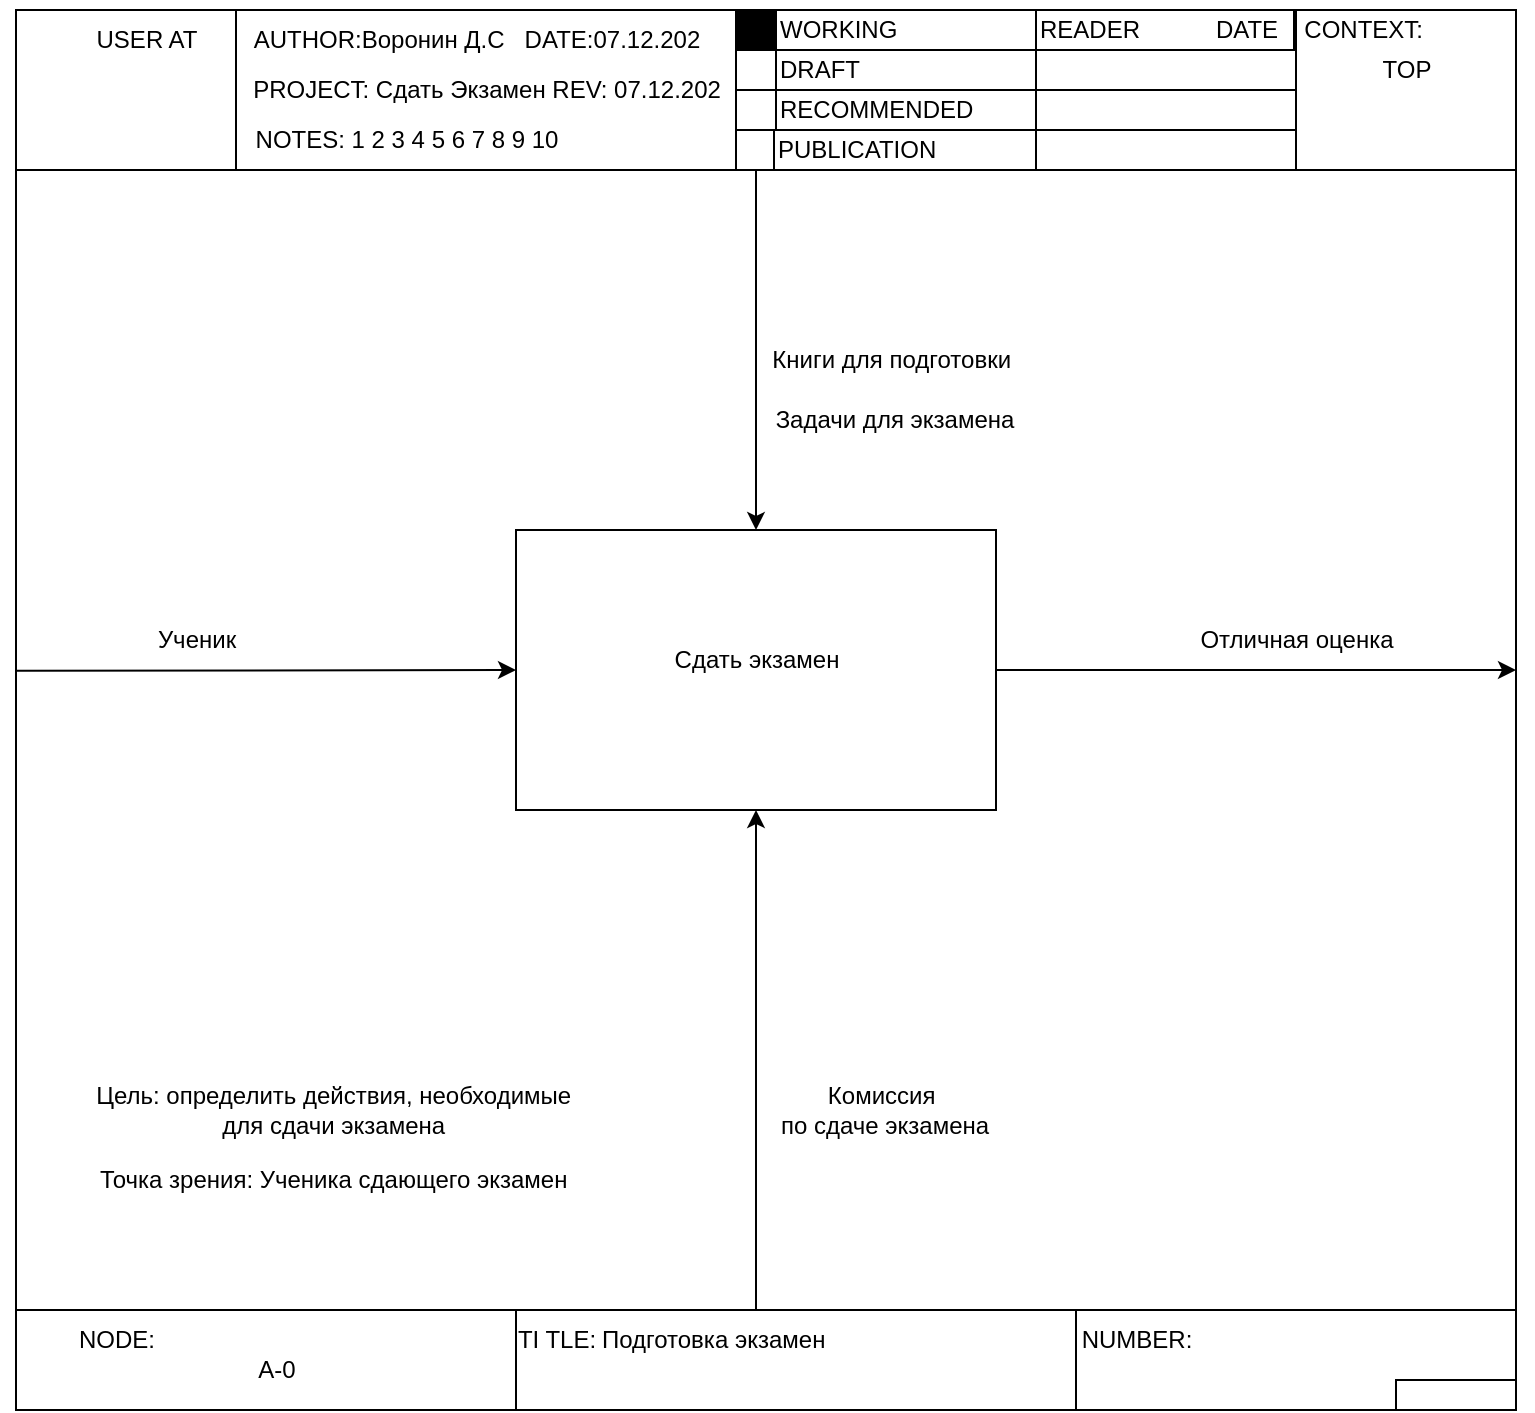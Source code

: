 <mxfile version="20.7.4" type="github" pages="2">
  <diagram id="AU1h5qC7UhK6nG-augtv" name="Sda4a exam">
    <mxGraphModel dx="1687" dy="-270" grid="1" gridSize="10" guides="1" tooltips="1" connect="1" arrows="1" fold="1" page="1" pageScale="1" pageWidth="827" pageHeight="1169" math="0" shadow="0">
      <root>
        <mxCell id="0" />
        <mxCell id="1" parent="0" />
        <mxCell id="MlrMH3xh64QJHFaaRlVA-1" value="" style="rounded=0;whiteSpace=wrap;html=1;" vertex="1" parent="1">
          <mxGeometry x="50" y="1235" width="750" height="700" as="geometry" />
        </mxCell>
        <mxCell id="MlrMH3xh64QJHFaaRlVA-2" value="" style="rounded=0;whiteSpace=wrap;html=1;" vertex="1" parent="1">
          <mxGeometry x="50" y="1235" width="110" height="80" as="geometry" />
        </mxCell>
        <mxCell id="MlrMH3xh64QJHFaaRlVA-3" value="USER AT" style="text;html=1;align=center;verticalAlign=middle;resizable=0;points=[];autosize=1;strokeColor=none;fillColor=none;" vertex="1" parent="1">
          <mxGeometry x="80" y="1235" width="70" height="30" as="geometry" />
        </mxCell>
        <mxCell id="MlrMH3xh64QJHFaaRlVA-4" value="" style="rounded=0;whiteSpace=wrap;html=1;" vertex="1" parent="1">
          <mxGeometry x="160" y="1235" width="250" height="80" as="geometry" />
        </mxCell>
        <mxCell id="MlrMH3xh64QJHFaaRlVA-5" value="AUTHOR:Воронин Д.С&amp;nbsp; &amp;nbsp;DATE:07.12.202" style="text;html=1;align=center;verticalAlign=middle;resizable=0;points=[];autosize=1;strokeColor=none;fillColor=none;" vertex="1" parent="1">
          <mxGeometry x="155" y="1235" width="250" height="30" as="geometry" />
        </mxCell>
        <mxCell id="MlrMH3xh64QJHFaaRlVA-6" value="PROJECT: Сдать Экзамен REV: 07.12.202" style="text;html=1;align=center;verticalAlign=middle;resizable=0;points=[];autosize=1;strokeColor=none;fillColor=none;" vertex="1" parent="1">
          <mxGeometry x="155" y="1260" width="260" height="30" as="geometry" />
        </mxCell>
        <mxCell id="MlrMH3xh64QJHFaaRlVA-7" value="NOTES: 1 2 3 4 5 6 7 8 9 10" style="text;html=1;align=center;verticalAlign=middle;resizable=0;points=[];autosize=1;strokeColor=none;fillColor=none;" vertex="1" parent="1">
          <mxGeometry x="160" y="1285" width="170" height="30" as="geometry" />
        </mxCell>
        <mxCell id="MlrMH3xh64QJHFaaRlVA-8" value="" style="rounded=0;whiteSpace=wrap;html=1;fillColor=#000000;" vertex="1" parent="1">
          <mxGeometry x="410" y="1235" width="20" height="20" as="geometry" />
        </mxCell>
        <mxCell id="MlrMH3xh64QJHFaaRlVA-9" value="" style="rounded=0;whiteSpace=wrap;html=1;" vertex="1" parent="1">
          <mxGeometry x="410" y="1255" width="20" height="20" as="geometry" />
        </mxCell>
        <mxCell id="MlrMH3xh64QJHFaaRlVA-10" value="" style="rounded=0;whiteSpace=wrap;html=1;" vertex="1" parent="1">
          <mxGeometry x="410" y="1275" width="20" height="20" as="geometry" />
        </mxCell>
        <mxCell id="MlrMH3xh64QJHFaaRlVA-11" value="" style="rounded=0;whiteSpace=wrap;html=1;" vertex="1" parent="1">
          <mxGeometry x="410" y="1295" width="20" height="20" as="geometry" />
        </mxCell>
        <mxCell id="MlrMH3xh64QJHFaaRlVA-12" value="DRAFT" style="rounded=0;whiteSpace=wrap;html=1;align=left;" vertex="1" parent="1">
          <mxGeometry x="430" y="1255" width="130" height="20" as="geometry" />
        </mxCell>
        <mxCell id="MlrMH3xh64QJHFaaRlVA-13" value="RECOMMENDED" style="rounded=0;whiteSpace=wrap;html=1;align=left;" vertex="1" parent="1">
          <mxGeometry x="430" y="1275" width="130" height="20" as="geometry" />
        </mxCell>
        <mxCell id="MlrMH3xh64QJHFaaRlVA-14" value="PUBLICATION" style="rounded=0;whiteSpace=wrap;html=1;align=left;" vertex="1" parent="1">
          <mxGeometry x="429" y="1295" width="131" height="20" as="geometry" />
        </mxCell>
        <mxCell id="MlrMH3xh64QJHFaaRlVA-15" value="WORKING" style="rounded=0;whiteSpace=wrap;html=1;align=left;" vertex="1" parent="1">
          <mxGeometry x="430" y="1235" width="130" height="20" as="geometry" />
        </mxCell>
        <mxCell id="MlrMH3xh64QJHFaaRlVA-16" value="" style="rounded=0;whiteSpace=wrap;html=1;" vertex="1" parent="1">
          <mxGeometry x="560" y="1255" width="130" height="20" as="geometry" />
        </mxCell>
        <mxCell id="MlrMH3xh64QJHFaaRlVA-17" value="" style="rounded=0;whiteSpace=wrap;html=1;" vertex="1" parent="1">
          <mxGeometry x="560" y="1275" width="130" height="20" as="geometry" />
        </mxCell>
        <mxCell id="MlrMH3xh64QJHFaaRlVA-18" value="" style="rounded=0;whiteSpace=wrap;html=1;" vertex="1" parent="1">
          <mxGeometry x="560" y="1295" width="130" height="20" as="geometry" />
        </mxCell>
        <mxCell id="MlrMH3xh64QJHFaaRlVA-19" value="&lt;div style=&quot;&quot;&gt;&lt;span style=&quot;background-color: initial;&quot;&gt;READER&amp;nbsp;&lt;/span&gt;&lt;/div&gt;" style="rounded=0;whiteSpace=wrap;html=1;align=left;" vertex="1" parent="1">
          <mxGeometry x="560" y="1235" width="129" height="20" as="geometry" />
        </mxCell>
        <mxCell id="MlrMH3xh64QJHFaaRlVA-20" value="DATE" style="text;html=1;align=center;verticalAlign=middle;resizable=0;points=[];autosize=1;strokeColor=none;fillColor=none;" vertex="1" parent="1">
          <mxGeometry x="640" y="1230" width="50" height="30" as="geometry" />
        </mxCell>
        <mxCell id="MlrMH3xh64QJHFaaRlVA-21" value="" style="rounded=0;whiteSpace=wrap;html=1;" vertex="1" parent="1">
          <mxGeometry x="690" y="1235" width="110" height="80" as="geometry" />
        </mxCell>
        <mxCell id="MlrMH3xh64QJHFaaRlVA-22" value="CONTEXT:&amp;nbsp;" style="text;html=1;align=center;verticalAlign=middle;resizable=0;points=[];autosize=1;strokeColor=none;fillColor=none;" vertex="1" parent="1">
          <mxGeometry x="680" y="1230" width="90" height="30" as="geometry" />
        </mxCell>
        <mxCell id="MlrMH3xh64QJHFaaRlVA-23" value="TOP" style="text;html=1;align=center;verticalAlign=middle;resizable=0;points=[];autosize=1;strokeColor=none;fillColor=none;" vertex="1" parent="1">
          <mxGeometry x="720" y="1250" width="50" height="30" as="geometry" />
        </mxCell>
        <mxCell id="MlrMH3xh64QJHFaaRlVA-24" value="" style="endArrow=classic;html=1;rounded=0;exitX=0.5;exitY=1;exitDx=0;exitDy=0;entryX=0.5;entryY=0;entryDx=0;entryDy=0;" edge="1" parent="1" source="MlrMH3xh64QJHFaaRlVA-11" target="MlrMH3xh64QJHFaaRlVA-25">
          <mxGeometry width="50" height="50" relative="1" as="geometry">
            <mxPoint x="419.5" y="1325" as="sourcePoint" />
            <mxPoint x="419.5" y="1487.4" as="targetPoint" />
          </mxGeometry>
        </mxCell>
        <mxCell id="MlrMH3xh64QJHFaaRlVA-25" value="" style="rounded=0;whiteSpace=wrap;html=1;" vertex="1" parent="1">
          <mxGeometry x="300" y="1495" width="240" height="140" as="geometry" />
        </mxCell>
        <mxCell id="MlrMH3xh64QJHFaaRlVA-26" value="" style="endArrow=classic;html=1;rounded=0;exitX=0;exitY=0.472;exitDx=0;exitDy=0;exitPerimeter=0;" edge="1" parent="1" source="MlrMH3xh64QJHFaaRlVA-1">
          <mxGeometry width="50" height="50" relative="1" as="geometry">
            <mxPoint x="73.5" y="1564.41" as="sourcePoint" />
            <mxPoint x="300" y="1565" as="targetPoint" />
          </mxGeometry>
        </mxCell>
        <mxCell id="MlrMH3xh64QJHFaaRlVA-27" value="" style="endArrow=classic;html=1;rounded=0;" edge="1" parent="1">
          <mxGeometry width="50" height="50" relative="1" as="geometry">
            <mxPoint x="420" y="1885" as="sourcePoint" />
            <mxPoint x="420" y="1635" as="targetPoint" />
          </mxGeometry>
        </mxCell>
        <mxCell id="MlrMH3xh64QJHFaaRlVA-28" value="" style="rounded=0;whiteSpace=wrap;html=1;" vertex="1" parent="1">
          <mxGeometry x="50" y="1885" width="250" height="50" as="geometry" />
        </mxCell>
        <mxCell id="MlrMH3xh64QJHFaaRlVA-29" value="" style="rounded=0;whiteSpace=wrap;html=1;" vertex="1" parent="1">
          <mxGeometry x="300" y="1885" width="280" height="50" as="geometry" />
        </mxCell>
        <mxCell id="MlrMH3xh64QJHFaaRlVA-30" value="" style="rounded=0;whiteSpace=wrap;html=1;" vertex="1" parent="1">
          <mxGeometry x="580" y="1885" width="220" height="50" as="geometry" />
        </mxCell>
        <mxCell id="MlrMH3xh64QJHFaaRlVA-31" value="" style="rounded=0;whiteSpace=wrap;html=1;" vertex="1" parent="1">
          <mxGeometry x="740" y="1920" width="60" height="15" as="geometry" />
        </mxCell>
        <mxCell id="MlrMH3xh64QJHFaaRlVA-32" value="NUMBER:" style="text;html=1;align=center;verticalAlign=middle;resizable=0;points=[];autosize=1;strokeColor=none;fillColor=none;" vertex="1" parent="1">
          <mxGeometry x="570" y="1885" width="80" height="30" as="geometry" />
        </mxCell>
        <mxCell id="MlrMH3xh64QJHFaaRlVA-33" value="TI TLE:" style="text;html=1;align=center;verticalAlign=middle;resizable=0;points=[];autosize=1;strokeColor=none;fillColor=none;" vertex="1" parent="1">
          <mxGeometry x="290" y="1885" width="60" height="30" as="geometry" />
        </mxCell>
        <mxCell id="MlrMH3xh64QJHFaaRlVA-34" value="NODE:" style="text;html=1;align=center;verticalAlign=middle;resizable=0;points=[];autosize=1;strokeColor=none;fillColor=none;" vertex="1" parent="1">
          <mxGeometry x="70" y="1885" width="60" height="30" as="geometry" />
        </mxCell>
        <mxCell id="MlrMH3xh64QJHFaaRlVA-35" value="A-0" style="text;html=1;align=center;verticalAlign=middle;resizable=0;points=[];autosize=1;strokeColor=none;fillColor=none;" vertex="1" parent="1">
          <mxGeometry x="160" y="1900" width="40" height="30" as="geometry" />
        </mxCell>
        <mxCell id="MlrMH3xh64QJHFaaRlVA-36" value="Книги для подготовки&amp;nbsp;" style="text;html=1;align=center;verticalAlign=middle;resizable=0;points=[];autosize=1;strokeColor=none;fillColor=none;" vertex="1" parent="1">
          <mxGeometry x="414" y="1395" width="150" height="30" as="geometry" />
        </mxCell>
        <mxCell id="MlrMH3xh64QJHFaaRlVA-37" value="Задачи для экзамена" style="text;html=1;align=center;verticalAlign=middle;resizable=0;points=[];autosize=1;strokeColor=none;fillColor=none;" vertex="1" parent="1">
          <mxGeometry x="419" y="1425" width="140" height="30" as="geometry" />
        </mxCell>
        <mxCell id="MlrMH3xh64QJHFaaRlVA-38" value="Отличная оценка" style="text;html=1;align=center;verticalAlign=middle;resizable=0;points=[];autosize=1;strokeColor=none;fillColor=none;" vertex="1" parent="1">
          <mxGeometry x="630" y="1535" width="120" height="30" as="geometry" />
        </mxCell>
        <mxCell id="MlrMH3xh64QJHFaaRlVA-39" value="Сдать экзамен" style="text;html=1;align=center;verticalAlign=middle;resizable=0;points=[];autosize=1;strokeColor=none;fillColor=none;" vertex="1" parent="1">
          <mxGeometry x="365" y="1545" width="110" height="30" as="geometry" />
        </mxCell>
        <mxCell id="MlrMH3xh64QJHFaaRlVA-40" value="Ученик" style="text;html=1;align=center;verticalAlign=middle;resizable=0;points=[];autosize=1;strokeColor=none;fillColor=none;" vertex="1" parent="1">
          <mxGeometry x="110" y="1535" width="60" height="30" as="geometry" />
        </mxCell>
        <mxCell id="MlrMH3xh64QJHFaaRlVA-41" value="&amp;nbsp; Подготовка экзамен" style="text;html=1;align=center;verticalAlign=middle;resizable=0;points=[];autosize=1;strokeColor=none;fillColor=none;" vertex="1" parent="1">
          <mxGeometry x="325" y="1885" width="140" height="30" as="geometry" />
        </mxCell>
        <mxCell id="MlrMH3xh64QJHFaaRlVA-42" value="Цель: определить действия, необходимые&amp;nbsp;&lt;br&gt;для сдачи экзамена&amp;nbsp;" style="text;html=1;align=center;verticalAlign=middle;resizable=0;points=[];autosize=1;strokeColor=none;fillColor=none;" vertex="1" parent="1">
          <mxGeometry x="80" y="1765" width="260" height="40" as="geometry" />
        </mxCell>
        <mxCell id="MlrMH3xh64QJHFaaRlVA-43" value="Точка зрения: Ученика сдающего экзамен&amp;nbsp;" style="text;html=1;align=center;verticalAlign=middle;resizable=0;points=[];autosize=1;strokeColor=none;fillColor=none;" vertex="1" parent="1">
          <mxGeometry x="80" y="1805" width="260" height="30" as="geometry" />
        </mxCell>
        <mxCell id="MlrMH3xh64QJHFaaRlVA-44" value="Комиссия&amp;nbsp; &lt;br&gt;по сдаче экзамена" style="text;html=1;align=center;verticalAlign=middle;resizable=0;points=[];autosize=1;strokeColor=none;fillColor=none;" vertex="1" parent="1">
          <mxGeometry x="419" y="1765" width="130" height="40" as="geometry" />
        </mxCell>
        <mxCell id="MlrMH3xh64QJHFaaRlVA-45" value="" style="endArrow=classic;html=1;rounded=0;exitX=1;exitY=0.5;exitDx=0;exitDy=0;" edge="1" parent="1" source="MlrMH3xh64QJHFaaRlVA-25">
          <mxGeometry width="50" height="50" relative="1" as="geometry">
            <mxPoint x="580" y="1565" as="sourcePoint" />
            <mxPoint x="800" y="1565" as="targetPoint" />
          </mxGeometry>
        </mxCell>
      </root>
    </mxGraphModel>
  </diagram>
  <diagram id="_8mA15CjSG2VDEjs8JzG" name="GAI (sda4a na prava)">
    <mxGraphModel dx="1195" dy="637" grid="1" gridSize="10" guides="1" tooltips="1" connect="1" arrows="1" fold="1" page="1" pageScale="1" pageWidth="827" pageHeight="1169" math="0" shadow="0">
      <root>
        <mxCell id="0" />
        <mxCell id="1" parent="0" />
        <mxCell id="jlKOLQJLLJxJAIOFsthk-1" value="книги для&amp;nbsp;&lt;br&gt;подготовки&amp;nbsp;" style="text;html=1;align=center;verticalAlign=middle;resizable=0;points=[];autosize=1;strokeColor=none;fillColor=none;" vertex="1" parent="1">
          <mxGeometry x="105" y="255" width="90" height="40" as="geometry" />
        </mxCell>
        <mxCell id="jlKOLQJLLJxJAIOFsthk-2" value="учеба" style="rounded=0;whiteSpace=wrap;html=1;" vertex="1" parent="1">
          <mxGeometry x="200" y="260" width="100" height="50" as="geometry" />
        </mxCell>
        <mxCell id="jlKOLQJLLJxJAIOFsthk-3" value="сдача устного экзамена&amp;nbsp;" style="rounded=0;whiteSpace=wrap;html=1;" vertex="1" parent="1">
          <mxGeometry x="340" y="340" width="90" height="40" as="geometry" />
        </mxCell>
        <mxCell id="jlKOLQJLLJxJAIOFsthk-4" value="сдача на автомобиле&amp;nbsp;" style="rounded=0;whiteSpace=wrap;html=1;" vertex="1" parent="1">
          <mxGeometry x="464" y="390" width="80" height="40" as="geometry" />
        </mxCell>
        <mxCell id="jlKOLQJLLJxJAIOFsthk-5" value="сдать" style="rounded=0;whiteSpace=wrap;html=1;" vertex="1" parent="1">
          <mxGeometry x="580" y="450" width="90" height="40" as="geometry" />
        </mxCell>
        <mxCell id="jlKOLQJLLJxJAIOFsthk-6" value="" style="endArrow=none;html=1;rounded=0;" edge="1" parent="1">
          <mxGeometry width="50" height="50" relative="1" as="geometry">
            <mxPoint x="110" y="480" as="sourcePoint" />
            <mxPoint x="110" y="290" as="targetPoint" />
          </mxGeometry>
        </mxCell>
        <mxCell id="jlKOLQJLLJxJAIOFsthk-7" value="" style="endArrow=classic;html=1;rounded=0;entryX=0;entryY=0.6;entryDx=0;entryDy=0;entryPerimeter=0;" edge="1" parent="1" target="jlKOLQJLLJxJAIOFsthk-2">
          <mxGeometry width="50" height="50" relative="1" as="geometry">
            <mxPoint x="90" y="290" as="sourcePoint" />
            <mxPoint x="160" y="240" as="targetPoint" />
          </mxGeometry>
        </mxCell>
        <mxCell id="jlKOLQJLLJxJAIOFsthk-8" value="" style="endArrow=classic;html=1;rounded=0;entryX=0;entryY=0.75;entryDx=0;entryDy=0;" edge="1" parent="1" target="jlKOLQJLLJxJAIOFsthk-3">
          <mxGeometry width="50" height="50" relative="1" as="geometry">
            <mxPoint x="110" y="370" as="sourcePoint" />
            <mxPoint x="310" y="370" as="targetPoint" />
            <Array as="points">
              <mxPoint x="110" y="370" />
            </Array>
          </mxGeometry>
        </mxCell>
        <mxCell id="jlKOLQJLLJxJAIOFsthk-9" value="" style="endArrow=classic;html=1;rounded=0;exitX=1;exitY=0.6;exitDx=0;exitDy=0;exitPerimeter=0;entryX=0;entryY=0.25;entryDx=0;entryDy=0;" edge="1" parent="1" source="jlKOLQJLLJxJAIOFsthk-2" target="jlKOLQJLLJxJAIOFsthk-3">
          <mxGeometry width="50" height="50" relative="1" as="geometry">
            <mxPoint x="330" y="280" as="sourcePoint" />
            <mxPoint x="320" y="350" as="targetPoint" />
            <Array as="points">
              <mxPoint x="320" y="290" />
              <mxPoint x="320" y="350" />
            </Array>
          </mxGeometry>
        </mxCell>
        <mxCell id="jlKOLQJLLJxJAIOFsthk-10" value="" style="endArrow=classic;html=1;rounded=0;exitX=1.011;exitY=0.378;exitDx=0;exitDy=0;exitPerimeter=0;entryX=0;entryY=0.5;entryDx=0;entryDy=0;" edge="1" parent="1" source="jlKOLQJLLJxJAIOFsthk-3" target="jlKOLQJLLJxJAIOFsthk-4">
          <mxGeometry width="50" height="50" relative="1" as="geometry">
            <mxPoint x="450" y="360" as="sourcePoint" />
            <mxPoint x="460" y="410" as="targetPoint" />
            <Array as="points">
              <mxPoint x="450" y="355" />
              <mxPoint x="450" y="410" />
            </Array>
          </mxGeometry>
        </mxCell>
        <mxCell id="jlKOLQJLLJxJAIOFsthk-11" value="" style="endArrow=classic;html=1;rounded=0;" edge="1" parent="1">
          <mxGeometry width="50" height="50" relative="1" as="geometry">
            <mxPoint x="390" y="540" as="sourcePoint" />
            <mxPoint x="390" y="380" as="targetPoint" />
          </mxGeometry>
        </mxCell>
        <mxCell id="jlKOLQJLLJxJAIOFsthk-12" value="" style="endArrow=classic;html=1;rounded=0;" edge="1" parent="1">
          <mxGeometry width="50" height="50" relative="1" as="geometry">
            <mxPoint x="110" y="420" as="sourcePoint" />
            <mxPoint x="464" y="420" as="targetPoint" />
          </mxGeometry>
        </mxCell>
        <mxCell id="jlKOLQJLLJxJAIOFsthk-13" value="" style="endArrow=classic;html=1;rounded=0;entryX=0.5;entryY=1;entryDx=0;entryDy=0;" edge="1" parent="1" target="jlKOLQJLLJxJAIOFsthk-2">
          <mxGeometry width="50" height="50" relative="1" as="geometry">
            <mxPoint x="250" y="540" as="sourcePoint" />
            <mxPoint x="255" y="310" as="targetPoint" />
          </mxGeometry>
        </mxCell>
        <mxCell id="jlKOLQJLLJxJAIOFsthk-14" value="" style="endArrow=classic;html=1;rounded=0;entryX=0;entryY=0.75;entryDx=0;entryDy=0;" edge="1" parent="1" target="jlKOLQJLLJxJAIOFsthk-5">
          <mxGeometry width="50" height="50" relative="1" as="geometry">
            <mxPoint x="110" y="480" as="sourcePoint" />
            <mxPoint x="440" y="480" as="targetPoint" />
          </mxGeometry>
        </mxCell>
        <mxCell id="jlKOLQJLLJxJAIOFsthk-15" value="" style="endArrow=classic;html=1;rounded=0;entryX=0;entryY=0.25;entryDx=0;entryDy=0;" edge="1" parent="1" target="jlKOLQJLLJxJAIOFsthk-5">
          <mxGeometry width="50" height="50" relative="1" as="geometry">
            <mxPoint x="544" y="410" as="sourcePoint" />
            <mxPoint x="560" y="460" as="targetPoint" />
            <Array as="points">
              <mxPoint x="570" y="410" />
              <mxPoint x="570" y="460" />
            </Array>
          </mxGeometry>
        </mxCell>
        <mxCell id="jlKOLQJLLJxJAIOFsthk-16" value="" style="endArrow=classic;html=1;rounded=0;entryX=0.5;entryY=0;entryDx=0;entryDy=0;" edge="1" parent="1" target="jlKOLQJLLJxJAIOFsthk-2">
          <mxGeometry width="50" height="50" relative="1" as="geometry">
            <mxPoint x="620" y="210" as="sourcePoint" />
            <mxPoint x="250" y="210" as="targetPoint" />
            <Array as="points">
              <mxPoint x="250" y="210" />
            </Array>
          </mxGeometry>
        </mxCell>
        <mxCell id="jlKOLQJLLJxJAIOFsthk-17" value="" style="endArrow=classic;html=1;rounded=0;entryX=0.5;entryY=0;entryDx=0;entryDy=0;" edge="1" parent="1" target="jlKOLQJLLJxJAIOFsthk-3">
          <mxGeometry width="50" height="50" relative="1" as="geometry">
            <mxPoint x="385" y="210" as="sourcePoint" />
            <mxPoint x="430" y="330" as="targetPoint" />
          </mxGeometry>
        </mxCell>
        <mxCell id="jlKOLQJLLJxJAIOFsthk-18" value="" style="endArrow=classic;html=1;rounded=0;entryX=0.581;entryY=-0.053;entryDx=0;entryDy=0;entryPerimeter=0;" edge="1" parent="1" target="jlKOLQJLLJxJAIOFsthk-4">
          <mxGeometry width="50" height="50" relative="1" as="geometry">
            <mxPoint x="510" y="210" as="sourcePoint" />
            <mxPoint x="510" y="370" as="targetPoint" />
          </mxGeometry>
        </mxCell>
        <mxCell id="jlKOLQJLLJxJAIOFsthk-19" value="" style="endArrow=classic;html=1;rounded=0;entryX=0.456;entryY=0.017;entryDx=0;entryDy=0;entryPerimeter=0;" edge="1" parent="1" target="jlKOLQJLLJxJAIOFsthk-5">
          <mxGeometry width="50" height="50" relative="1" as="geometry">
            <mxPoint x="620" y="210" as="sourcePoint" />
            <mxPoint x="620" y="330" as="targetPoint" />
          </mxGeometry>
        </mxCell>
        <mxCell id="jlKOLQJLLJxJAIOFsthk-20" value="" style="endArrow=classic;html=1;rounded=0;" edge="1" parent="1">
          <mxGeometry width="50" height="50" relative="1" as="geometry">
            <mxPoint x="670" y="470" as="sourcePoint" />
            <mxPoint x="760" y="470" as="targetPoint" />
          </mxGeometry>
        </mxCell>
        <mxCell id="jlKOLQJLLJxJAIOFsthk-21" value="" style="endArrow=none;html=1;rounded=0;startArrow=none;" edge="1" parent="1">
          <mxGeometry width="50" height="50" relative="1" as="geometry">
            <mxPoint x="390" y="540" as="sourcePoint" />
            <mxPoint x="630" y="540" as="targetPoint" />
          </mxGeometry>
        </mxCell>
        <mxCell id="jlKOLQJLLJxJAIOFsthk-22" value="" style="endArrow=classic;html=1;rounded=0;" edge="1" parent="1">
          <mxGeometry width="50" height="50" relative="1" as="geometry">
            <mxPoint x="504" y="540" as="sourcePoint" />
            <mxPoint x="504" y="430" as="targetPoint" />
          </mxGeometry>
        </mxCell>
        <mxCell id="jlKOLQJLLJxJAIOFsthk-23" value="" style="endArrow=classic;html=1;rounded=0;" edge="1" parent="1">
          <mxGeometry width="50" height="50" relative="1" as="geometry">
            <mxPoint x="630" y="540" as="sourcePoint" />
            <mxPoint x="630" y="490" as="targetPoint" />
          </mxGeometry>
        </mxCell>
        <mxCell id="jlKOLQJLLJxJAIOFsthk-24" value="экзаменатор&amp;nbsp;" style="text;html=1;align=center;verticalAlign=middle;resizable=0;points=[];autosize=1;strokeColor=none;fillColor=none;" vertex="1" parent="1">
          <mxGeometry x="300" y="510" width="100" height="30" as="geometry" />
        </mxCell>
        <mxCell id="jlKOLQJLLJxJAIOFsthk-25" value="учитель" style="text;html=1;align=center;verticalAlign=middle;resizable=0;points=[];autosize=1;strokeColor=none;fillColor=none;" vertex="1" parent="1">
          <mxGeometry x="186" y="510" width="70" height="30" as="geometry" />
        </mxCell>
        <mxCell id="jlKOLQJLLJxJAIOFsthk-26" value="" style="endArrow=none;html=1;rounded=0;" edge="1" parent="1">
          <mxGeometry width="50" height="50" relative="1" as="geometry">
            <mxPoint x="250" y="540" as="sourcePoint" />
            <mxPoint x="390" y="540" as="targetPoint" />
          </mxGeometry>
        </mxCell>
        <mxCell id="jlKOLQJLLJxJAIOFsthk-27" value="сотрудник гиббд" style="text;html=1;align=center;verticalAlign=middle;resizable=0;points=[];autosize=1;strokeColor=none;fillColor=none;" vertex="1" parent="1">
          <mxGeometry x="400" y="510" width="110" height="30" as="geometry" />
        </mxCell>
        <mxCell id="jlKOLQJLLJxJAIOFsthk-28" value="знания&amp;nbsp;" style="text;html=1;align=center;verticalAlign=middle;resizable=0;points=[];autosize=1;strokeColor=none;fillColor=none;" vertex="1" parent="1">
          <mxGeometry x="310" y="265" width="70" height="30" as="geometry" />
        </mxCell>
        <mxCell id="jlKOLQJLLJxJAIOFsthk-29" value="прохождение &lt;br&gt;до автомобиля&amp;nbsp;" style="text;html=1;align=center;verticalAlign=middle;resizable=0;points=[];autosize=1;strokeColor=none;fillColor=none;" vertex="1" parent="1">
          <mxGeometry x="386" y="300" width="110" height="40" as="geometry" />
        </mxCell>
        <mxCell id="jlKOLQJLLJxJAIOFsthk-30" value="получение&lt;br&gt;&lt;font&gt;прав&amp;nbsp;&lt;/font&gt;" style="text;html=1;align=center;verticalAlign=middle;resizable=0;points=[];autosize=1;strokeColor=none;fillColor=none;" vertex="1" parent="1">
          <mxGeometry x="666" y="430" width="80" height="40" as="geometry" />
        </mxCell>
        <mxCell id="jlKOLQJLLJxJAIOFsthk-31" value="получение &lt;br&gt;результатов&amp;nbsp;" style="text;html=1;align=center;verticalAlign=middle;resizable=0;points=[];autosize=1;strokeColor=none;fillColor=none;" vertex="1" parent="1">
          <mxGeometry x="516" y="350" width="90" height="40" as="geometry" />
        </mxCell>
        <mxCell id="jlKOLQJLLJxJAIOFsthk-32" value="сотрудник в гаи" style="text;html=1;align=center;verticalAlign=middle;resizable=0;points=[];autosize=1;strokeColor=none;fillColor=none;" vertex="1" parent="1">
          <mxGeometry x="526" y="510" width="110" height="30" as="geometry" />
        </mxCell>
      </root>
    </mxGraphModel>
  </diagram>
</mxfile>
